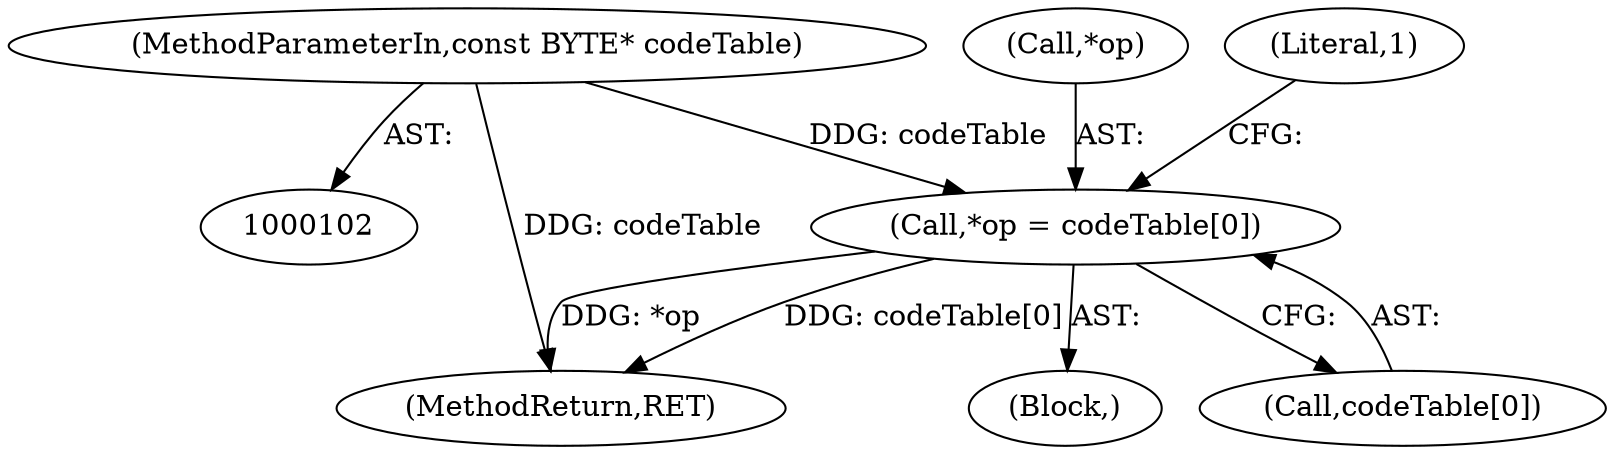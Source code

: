 digraph "0_zstd_3e5cdf1b6a85843e991d7d10f6a2567c15580da0@array" {
"1000154" [label="(Call,*op = codeTable[0])"];
"1000110" [label="(MethodParameterIn,const BYTE* codeTable)"];
"1000155" [label="(Call,*op)"];
"1000154" [label="(Call,*op = codeTable[0])"];
"1000161" [label="(Literal,1)"];
"1000260" [label="(MethodReturn,RET)"];
"1000139" [label="(Block,)"];
"1000110" [label="(MethodParameterIn,const BYTE* codeTable)"];
"1000157" [label="(Call,codeTable[0])"];
"1000154" -> "1000139"  [label="AST: "];
"1000154" -> "1000157"  [label="CFG: "];
"1000155" -> "1000154"  [label="AST: "];
"1000157" -> "1000154"  [label="AST: "];
"1000161" -> "1000154"  [label="CFG: "];
"1000154" -> "1000260"  [label="DDG: codeTable[0]"];
"1000154" -> "1000260"  [label="DDG: *op"];
"1000110" -> "1000154"  [label="DDG: codeTable"];
"1000110" -> "1000102"  [label="AST: "];
"1000110" -> "1000260"  [label="DDG: codeTable"];
}
